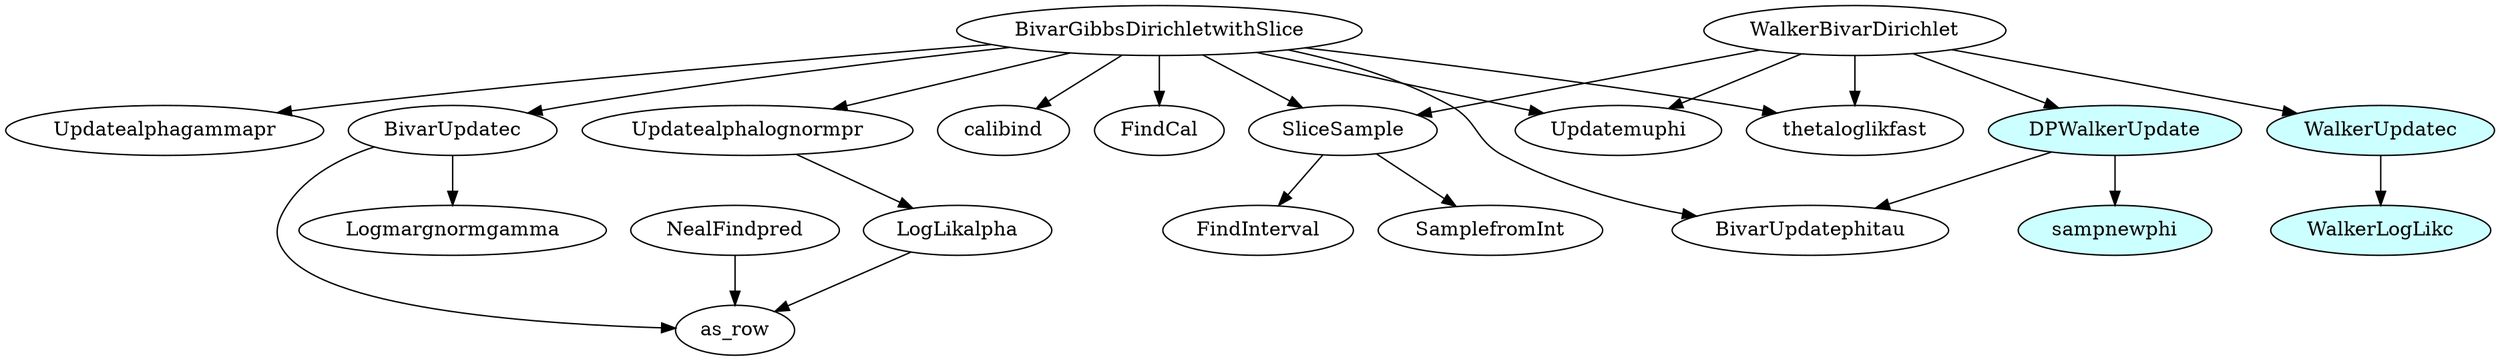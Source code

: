 digraph xyz {
rankdir=TB;
as_row[shape=ellipse]
BivarGibbsDirichletwithSlice[shape=ellipse]
BivarUpdatec[shape=ellipse]
BivarUpdatephitau[shape=ellipse]
calibind[shape=ellipse]
DPWalkerUpdate[shape=ellipse, fillcolor="#CCFFFF", style=filled]
FindCal[shape=ellipse]
FindInterval[shape=ellipse]
LogLikalpha[shape=ellipse]
Logmargnormgamma[shape=ellipse]
NealFindpred[shape=ellipse]
SamplefromInt[shape=ellipse]
sampnewphi[shape=ellipse, fillcolor="#CCFFFF", style=filled]
SliceSample[shape=ellipse]
thetaloglikfast[shape=ellipse]
Updatealphagammapr[shape=ellipse]
Updatealphalognormpr[shape=ellipse]
Updatemuphi[shape=ellipse]
WalkerBivarDirichlet[shape=ellipse]
WalkerLogLikc[shape=ellipse, fillcolor="#CCFFFF", style=filled]
WalkerUpdatec[shape=ellipse, fillcolor="#CCFFFF", style=filled]


NealFindpred -> as_row
BivarUpdatec -> as_row
LogLikalpha -> as_row

BivarGibbsDirichletwithSlice -> BivarUpdatec

BivarGibbsDirichletwithSlice -> BivarUpdatephitau
DPWalkerUpdate -> BivarUpdatephitau

BivarGibbsDirichletwithSlice -> calibind

WalkerBivarDirichlet -> DPWalkerUpdate

BivarGibbsDirichletwithSlice -> FindCal

SliceSample -> FindInterval

Updatealphalognormpr -> LogLikalpha

BivarUpdatec -> Logmargnormgamma

SliceSample -> SamplefromInt

DPWalkerUpdate -> sampnewphi

BivarGibbsDirichletwithSlice -> SliceSample
WalkerBivarDirichlet -> SliceSample

BivarGibbsDirichletwithSlice -> thetaloglikfast
WalkerBivarDirichlet -> thetaloglikfast

BivarGibbsDirichletwithSlice -> Updatealphagammapr

BivarGibbsDirichletwithSlice -> Updatealphalognormpr

BivarGibbsDirichletwithSlice -> Updatemuphi
WalkerBivarDirichlet -> Updatemuphi

WalkerBivarDirichlet -> WalkerUpdatec -> WalkerLogLikc
}
